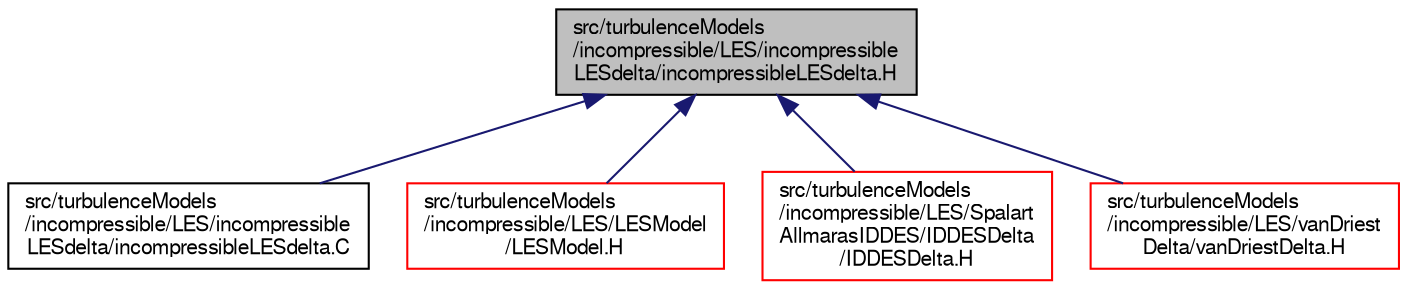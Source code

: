 digraph "src/turbulenceModels/incompressible/LES/incompressibleLESdelta/incompressibleLESdelta.H"
{
  bgcolor="transparent";
  edge [fontname="FreeSans",fontsize="10",labelfontname="FreeSans",labelfontsize="10"];
  node [fontname="FreeSans",fontsize="10",shape=record];
  Node2 [label="src/turbulenceModels\l/incompressible/LES/incompressible\lLESdelta/incompressibleLESdelta.H",height=0.2,width=0.4,color="black", fillcolor="grey75", style="filled", fontcolor="black"];
  Node2 -> Node3 [dir="back",color="midnightblue",fontsize="10",style="solid",fontname="FreeSans"];
  Node3 [label="src/turbulenceModels\l/incompressible/LES/incompressible\lLESdelta/incompressibleLESdelta.C",height=0.2,width=0.4,color="black",URL="$a17420.html"];
  Node2 -> Node4 [dir="back",color="midnightblue",fontsize="10",style="solid",fontname="FreeSans"];
  Node4 [label="src/turbulenceModels\l/incompressible/LES/LESModel\l/LESModel.H",height=0.2,width=0.4,color="red",URL="$a39833.html"];
  Node2 -> Node16 [dir="back",color="midnightblue",fontsize="10",style="solid",fontname="FreeSans"];
  Node16 [label="src/turbulenceModels\l/incompressible/LES/Spalart\lAllmarasIDDES/IDDESDelta\l/IDDESDelta.H",height=0.2,width=0.4,color="red",URL="$a17465.html"];
  Node2 -> Node18 [dir="back",color="midnightblue",fontsize="10",style="solid",fontname="FreeSans"];
  Node18 [label="src/turbulenceModels\l/incompressible/LES/vanDriest\lDelta/vanDriestDelta.H",height=0.2,width=0.4,color="red",URL="$a39908.html"];
}
